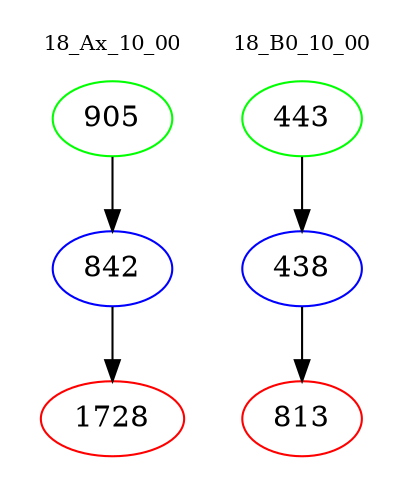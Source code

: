digraph{
subgraph cluster_0 {
color = white
label = "18_Ax_10_00";
fontsize=10;
T0_905 [label="905", color="green"]
T0_905 -> T0_842 [color="black"]
T0_842 [label="842", color="blue"]
T0_842 -> T0_1728 [color="black"]
T0_1728 [label="1728", color="red"]
}
subgraph cluster_1 {
color = white
label = "18_B0_10_00";
fontsize=10;
T1_443 [label="443", color="green"]
T1_443 -> T1_438 [color="black"]
T1_438 [label="438", color="blue"]
T1_438 -> T1_813 [color="black"]
T1_813 [label="813", color="red"]
}
}
